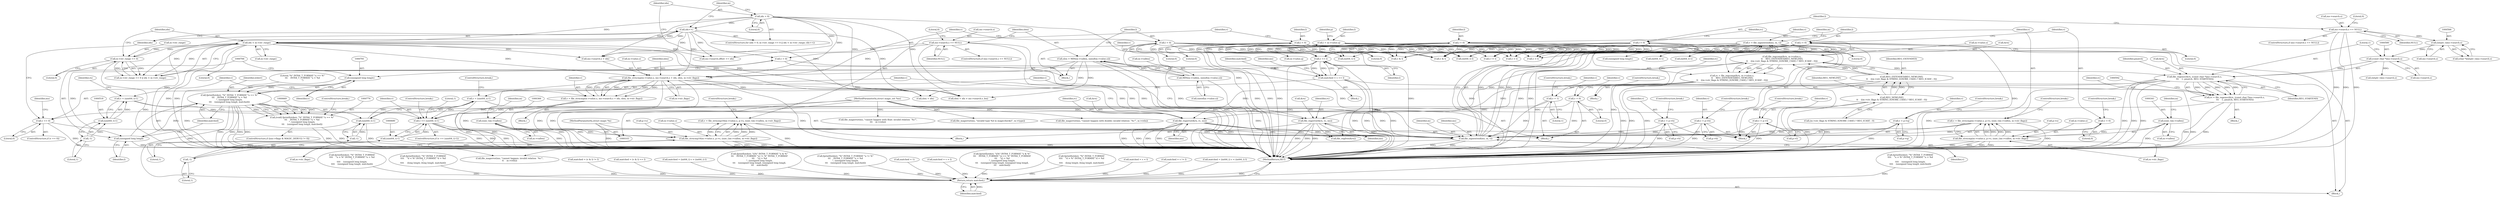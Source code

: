 digraph "0_file_74cafd7de9ec99a14f4480927580e501c8f852c3@API" {
"1000777" [label="(Call,fprintf(stderr, \"%\" INT64_T_FORMAT \"u == %\"\n\t\t\t    INT64_T_FORMAT \"u = %d\n\", (unsigned long long)v,\n\t\t\t    (unsigned long long)l, matched))"];
"1000780" [label="(Call,(unsigned long long)v)"];
"1000764" [label="(Call,v == l)"];
"1000702" [label="(Call,v = file_signextend(ms, m, v))"];
"1000704" [label="(Call,file_signextend(ms, m, v))"];
"1000510" [label="(Call,file_regerror(&rx, rc, ms))"];
"1000487" [label="(Call,file_regcomp(&rx, m->value.s,\n\t\t    REG_EXTENDED|REG_NEWLINE|\n\t\t    ((m->str_flags & STRING_IGNORE_CASE) ? REG_ICASE : 0)))"];
"1000495" [label="(Call,REG_EXTENDED|REG_NEWLINE|\n\t\t    ((m->str_flags & STRING_IGNORE_CASE) ? REG_ICASE : 0))"];
"1000497" [label="(Call,REG_NEWLINE|\n\t\t    ((m->str_flags & STRING_IGNORE_CASE) ? REG_ICASE : 0))"];
"1000485" [label="(Call,rc = file_regcomp(&rx, m->value.s,\n\t\t    REG_EXTENDED|REG_NEWLINE|\n\t\t    ((m->str_flags & STRING_IGNORE_CASE) ? REG_ICASE : 0)))"];
"1000104" [label="(MethodParameterIn,struct magic_set *ms)"];
"1000661" [label="(Call,file_regerror(&rx, rc, ms))"];
"1000576" [label="(Call,file_regexec(&rx, (const char *)ms->search.s,\n \t\t\t    1, pmatch, REG_STARTEND))"];
"1000579" [label="(Call,(const char *)ms->search.s)"];
"1000565" [label="(Call,(intptr_t)ms->search.s)"];
"1000473" [label="(Call,ms->search.s == NULL)"];
"1000574" [label="(Call,rc = file_regexec(&rx, (const char *)ms->search.s,\n \t\t\t    1, pmatch, REG_STARTEND))"];
"1000105" [label="(MethodParameterIn,struct magic *m)"];
"1000677" [label="(Call,v == (uint64_t)-1)"];
"1000651" [label="(Call,v = 0)"];
"1000515" [label="(Call,v = (uint64_t)-1)"];
"1000517" [label="(Call,(uint64_t)-1)"];
"1000519" [label="(Call,-1)"];
"1000656" [label="(Call,v = 1)"];
"1000666" [label="(Call,v = (uint64_t)-1)"];
"1000668" [label="(Call,(uint64_t)-1)"];
"1000670" [label="(Call,-1)"];
"1000679" [label="(Call,(uint64_t)-1)"];
"1000681" [label="(Call,-1)"];
"1000403" [label="(Call,v = 0)"];
"1000143" [label="(Call,v = p->h)"];
"1000179" [label="(Call,v = p->q)"];
"1000329" [label="(Call,v = file_strncmp(m->value.s, p->s, (size_t)m->vallen, m->str_flags))"];
"1000331" [label="(Call,file_strncmp(m->value.s, p->s, (size_t)m->vallen, m->str_flags))"];
"1000340" [label="(Call,(size_t)m->vallen)"];
"1000134" [label="(Call,v = p->b)"];
"1000320" [label="(Call,v = 0)"];
"1000161" [label="(Call,v = p->l)"];
"1000354" [label="(Call,v = file_strncmp16(m->value.s, p->s, (size_t)m->vallen, m->str_flags))"];
"1000356" [label="(Call,file_strncmp16(m->value.s, p->s, (size_t)m->vallen, m->str_flags))"];
"1000365" [label="(Call,(size_t)m->vallen)"];
"1000455" [label="(Call,v == 0)"];
"1000435" [label="(Call,v = file_strncmp(m->value.s, ms->search.s + idx, slen, m->str_flags))"];
"1000437" [label="(Call,file_strncmp(m->value.s, ms->search.s + idx, slen, m->str_flags))"];
"1000379" [label="(Call,ms->search.s == NULL)"];
"1000407" [label="(Call,idx = 0)"];
"1000421" [label="(Call,idx++)"];
"1000416" [label="(Call,idx < m->str_range)"];
"1000411" [label="(Call,m->str_range == 0)"];
"1000388" [label="(Call,slen = MIN(m->vallen, sizeof(m->value.s)))"];
"1000390" [label="(Call,MIN(m->vallen, sizeof(m->value.s)))"];
"1000317" [label="(Call,l = 0)"];
"1000400" [label="(Call,l = 0)"];
"1000482" [label="(Call,l = 0)"];
"1000351" [label="(Call,l = 0)"];
"1000326" [label="(Call,l = 0)"];
"1000108" [label="(Call,l = m->value.q)"];
"1000783" [label="(Call,(unsigned long long)l)"];
"1000762" [label="(Call,matched = v == l)"];
"1000775" [label="(Call,(void) fprintf(stderr, \"%\" INT64_T_FORMAT \"u == %\"\n\t\t\t    INT64_T_FORMAT \"u = %d\n\", (unsigned long long)v,\n\t\t\t    (unsigned long long)l, matched))"];
"1000992" [label="(Return,return matched;)"];
"1000786" [label="(Identifier,matched)"];
"1000576" [label="(Call,file_regexec(&rx, (const char *)ms->search.s,\n \t\t\t    1, pmatch, REG_STARTEND))"];
"1000400" [label="(Call,l = 0)"];
"1000438" [label="(Call,m->value.s)"];
"1000388" [label="(Call,slen = MIN(m->vallen, sizeof(m->value.s)))"];
"1000385" [label="(Identifier,NULL)"];
"1000657" [label="(Identifier,v)"];
"1000443" [label="(Call,ms->search.s + idx)"];
"1000668" [label="(Call,(uint64_t)-1)"];
"1000651" [label="(Call,v = 0)"];
"1000727" [label="(Call,(unsigned long long)v)"];
"1000134" [label="(Call,v = p->b)"];
"1000706" [label="(Identifier,m)"];
"1000367" [label="(Call,m->vallen)"];
"1000416" [label="(Call,idx < m->str_range)"];
"1000888" [label="(Call,matched = (int64_t) v < (int64_t) l)"];
"1000685" [label="(Literal,1)"];
"1000406" [label="(ControlStructure,for (idx = 0; m->str_range == 0 || idx < m->str_range; idx++))"];
"1000780" [label="(Call,(unsigned long long)v)"];
"1000693" [label="(Call,file_magerror(ms, \"invalid type %d in magiccheck()\", m->type))"];
"1000166" [label="(ControlStructure,break;)"];
"1000484" [label="(Literal,0)"];
"1000357" [label="(Call,m->value.s)"];
"1000567" [label="(Call,ms->search.s)"];
"1000604" [label="(Block,)"];
"1000417" [label="(Identifier,idx)"];
"1000704" [label="(Call,file_signextend(ms, m, v))"];
"1000510" [label="(Call,file_regerror(&rx, rc, ms))"];
"1000472" [label="(ControlStructure,if (ms->search.s == NULL))"];
"1000710" [label="(Identifier,m)"];
"1000498" [label="(Identifier,REG_NEWLINE)"];
"1000782" [label="(Identifier,v)"];
"1000675" [label="(Identifier,rx)"];
"1000375" [label="(Block,)"];
"1000405" [label="(Literal,0)"];
"1000135" [label="(Identifier,v)"];
"1000994" [label="(MethodReturn,RET)"];
"1000332" [label="(Call,m->value.s)"];
"1000676" [label="(ControlStructure,if (v == (uint64_t)-1))"];
"1000473" [label="(Call,ms->search.s == NULL)"];
"1000139" [label="(ControlStructure,break;)"];
"1000519" [label="(Call,-1)"];
"1000371" [label="(Identifier,m)"];
"1000497" [label="(Call,REG_NEWLINE|\n\t\t    ((m->str_flags & STRING_IGNORE_CASE) ? REG_ICASE : 0))"];
"1000362" [label="(Call,p->s)"];
"1000180" [label="(Identifier,v)"];
"1000456" [label="(Identifier,v)"];
"1000876" [label="(Call,fprintf(stderr, \"%\" INT64_T_FORMAT\n\t\t\t\t    \"u < %\" INT64_T_FORMAT \"u = %d\n\",\n\t\t\t\t    (unsigned long long)v,\n\t\t\t\t    (unsigned long long)l, matched))"];
"1000450" [label="(Identifier,slen)"];
"1000109" [label="(Identifier,l)"];
"1000132" [label="(Block,)"];
"1000664" [label="(Identifier,rc)"];
"1000355" [label="(Identifier,v)"];
"1000426" [label="(Call,slen + idx)"];
"1000179" [label="(Call,v = p->q)"];
"1000486" [label="(Identifier,rc)"];
"1000404" [label="(Identifier,v)"];
"1000181" [label="(Call,p->q)"];
"1000322" [label="(Literal,0)"];
"1000662" [label="(Call,&rx)"];
"1000423" [label="(Block,)"];
"1000520" [label="(Literal,1)"];
"1000679" [label="(Call,(uint64_t)-1)"];
"1000330" [label="(Identifier,v)"];
"1000496" [label="(Identifier,REG_EXTENDED)"];
"1000681" [label="(Call,-1)"];
"1000682" [label="(Literal,1)"];
"1000678" [label="(Identifier,v)"];
"1000671" [label="(Literal,1)"];
"1000329" [label="(Call,v = file_strncmp(m->value.s, p->s, (size_t)m->vallen, m->str_flags))"];
"1000517" [label="(Call,(uint64_t)-1)"];
"1000123" [label="(Identifier,p)"];
"1000983" [label="(Call,file_magerror(ms, \"cannot happen: invalid relation `%c'\",\n\t\t    m->reln))"];
"1000811" [label="(Call,fprintf(stderr, \"%\" INT64_T_FORMAT\n\t\t\t\t    \"u > %\" INT64_T_FORMAT \"u = %d\n\",\n\t\t\t\t    (unsigned long long)v,\n\t\t\t\t    (unsigned long long)l, matched))"];
"1000513" [label="(Identifier,rc)"];
"1000565" [label="(Call,(intptr_t)ms->search.s)"];
"1000829" [label="(Call,(int64_t) l)"];
"1000677" [label="(Call,v == (uint64_t)-1)"];
"1000105" [label="(MethodParameterIn,struct magic *m)"];
"1000162" [label="(Identifier,v)"];
"1000922" [label="(Call,v & l)"];
"1000418" [label="(Call,m->str_range)"];
"1000485" [label="(Call,rc = file_regcomp(&rx, m->value.s,\n\t\t    REG_EXTENDED|REG_NEWLINE|\n\t\t    ((m->str_flags & STRING_IGNORE_CASE) ? REG_ICASE : 0)))"];
"1000327" [label="(Identifier,l)"];
"1000659" [label="(ControlStructure,break;)"];
"1000826" [label="(Call,(int64_t) v)"];
"1000144" [label="(Identifier,v)"];
"1000588" [label="(Identifier,REG_STARTEND)"];
"1000954" [label="(Call,v & l)"];
"1000345" [label="(Call,m->str_flags)"];
"1000410" [label="(Call,m->str_range == 0 || idx < m->str_range)"];
"1000415" [label="(Literal,0)"];
"1000577" [label="(Call,&rx)"];
"1000672" [label="(ControlStructure,break;)"];
"1000764" [label="(Call,v == l)"];
"1000579" [label="(Call,(const char *)ms->search.s)"];
"1000387" [label="(Literal,0)"];
"1000323" [label="(ControlStructure,break;)"];
"1000326" [label="(Call,l = 0)"];
"1000352" [label="(Identifier,l)"];
"1000437" [label="(Call,file_strncmp(m->value.s, ms->search.s + idx, slen, m->str_flags))"];
"1000148" [label="(ControlStructure,break;)"];
"1000656" [label="(Call,v = 1)"];
"1000412" [label="(Call,m->str_range)"];
"1000511" [label="(Call,&rx)"];
"1000779" [label="(Literal,\"%\" INT64_T_FORMAT \"u == %\"\n\t\t\t    INT64_T_FORMAT \"u = %d\n\")"];
"1000474" [label="(Call,ms->search.s)"];
"1000907" [label="(Call,fprintf(stderr, \"%\" INT64_T_FORMAT\n\t\t\t\t    \"d < %\" INT64_T_FORMAT \"d = %d\n\",\n\t\t\t\t     (long long)v, (long long)l, matched))"];
"1000586" [label="(Literal,1)"];
"1000451" [label="(Call,m->str_flags)"];
"1000104" [label="(MethodParameterIn,struct magic_set *ms)"];
"1000705" [label="(Identifier,ms)"];
"1000379" [label="(Call,ms->search.s == NULL)"];
"1000459" [label="(Call,ms->search.offset += idx)"];
"1000737" [label="(Call,v != l)"];
"1000143" [label="(Call,v = p->h)"];
"1000161" [label="(Call,v = p->l)"];
"1000951" [label="(Call,matched = (v & l) != l)"];
"1000409" [label="(Literal,0)"];
"1000455" [label="(Call,v == 0)"];
"1000488" [label="(Call,&rx)"];
"1000919" [label="(Call,matched = (v & l) == l)"];
"1000499" [label="(Call,(m->str_flags & STRING_IGNORE_CASE) ? REG_ICASE : 0)"];
"1000777" [label="(Call,fprintf(stderr, \"%\" INT64_T_FORMAT \"u == %\"\n\t\t\t    INT64_T_FORMAT \"u = %d\n\", (unsigned long long)v,\n\t\t\t    (unsigned long long)l, matched))"];
"1000823" [label="(Call,matched = (int64_t) v > (int64_t) l)"];
"1000891" [label="(Call,(int64_t) v)"];
"1000968" [label="(Call,fprintf(stderr, \"((%\" INT64_T_FORMAT \"x & %\"\n\t\t\t    INT64_T_FORMAT \"x) != %\" INT64_T_FORMAT\n\t\t\t    \"x) = %d\n\", (unsigned long long)v,\n\t\t\t    (unsigned long long)l, (unsigned long long)l,\n\t\t\t    matched))"];
"1000184" [label="(ControlStructure,break;)"];
"1000411" [label="(Call,m->str_range == 0)"];
"1000750" [label="(Call,fprintf(stderr, \"%\" INT64_T_FORMAT \"u != %\"\n\t\t\t    INT64_T_FORMAT \"u = %d\n\", (unsigned long long)v,\n\t\t\t    (unsigned long long)l, matched))"];
"1000435" [label="(Call,v = file_strncmp(m->value.s, ms->search.s + idx, slen, m->str_flags))"];
"1000342" [label="(Call,m->vallen)"];
"1000730" [label="(Call,matched = 1)"];
"1000380" [label="(Call,ms->search.s)"];
"1000337" [label="(Call,p->s)"];
"1000796" [label="(Call,matched = v > l)"];
"1000110" [label="(Call,m->value.q)"];
"1000765" [label="(Identifier,v)"];
"1000771" [label="(Identifier,ms)"];
"1000108" [label="(Call,l = m->value.q)"];
"1000587" [label="(Identifier,pmatch)"];
"1000666" [label="(Call,v = (uint64_t)-1)"];
"1000318" [label="(Identifier,l)"];
"1000783" [label="(Call,(unsigned long long)l)"];
"1000936" [label="(Call,fprintf(stderr, \"((%\" INT64_T_FORMAT \"x & %\"\n\t\t\t    INT64_T_FORMAT \"x) == %\" INT64_T_FORMAT\n\t\t\t    \"x) = %d\n\", (unsigned long long)v,\n\t\t\t    (unsigned long long)l, (unsigned long long)l,\n\t\t\t    matched))"];
"1000762" [label="(Call,matched = v == l)"];
"1000658" [label="(Literal,1)"];
"1000407" [label="(Call,idx = 0)"];
"1000351" [label="(Call,l = 0)"];
"1000490" [label="(Call,m->value.s)"];
"1000516" [label="(Identifier,v)"];
"1000667" [label="(Identifier,v)"];
"1000483" [label="(Identifier,l)"];
"1000522" [label="(Block,)"];
"1000654" [label="(ControlStructure,break;)"];
"1000346" [label="(Identifier,m)"];
"1000479" [label="(Identifier,NULL)"];
"1000163" [label="(Call,p->l)"];
"1000661" [label="(Call,file_regerror(&rx, rc, ms))"];
"1000304" [label="(Call,file_magerror(ms, \"cannot happen with double: invalid relation `%c'\", m->reln))"];
"1000665" [label="(Identifier,ms)"];
"1000574" [label="(Call,rc = file_regexec(&rx, (const char *)ms->search.s,\n \t\t\t    1, pmatch, REG_STARTEND))"];
"1000365" [label="(Call,(size_t)m->vallen)"];
"1000401" [label="(Identifier,l)"];
"1000495" [label="(Call,REG_EXTENDED|REG_NEWLINE|\n\t\t    ((m->str_flags & STRING_IGNORE_CASE) ? REG_ICASE : 0))"];
"1000767" [label="(ControlStructure,if ((ms->flags & MAGIC_DEBUG) != 0))"];
"1000394" [label="(Call,sizeof(m->value.s))"];
"1000563" [label="(Call,(char *)(intptr_t)ms->search.s)"];
"1000842" [label="(Call,fprintf(stderr, \"%\" INT64_T_FORMAT\n\t\t\t\t    \"d > %\" INT64_T_FORMAT \"d = %d\n\",\n\t\t\t\t    (long long)v, (long long)l, matched))"];
"1000798" [label="(Call,v > l)"];
"1000391" [label="(Call,m->vallen)"];
"1000320" [label="(Call,v = 0)"];
"1000766" [label="(Identifier,l)"];
"1000992" [label="(Return,return matched;)"];
"1000653" [label="(Literal,0)"];
"1000239" [label="(Call,file_magerror(ms, \"cannot happen with float: invalid relation `%c'\",\n\t\t\t    m->reln))"];
"1000575" [label="(Identifier,rc)"];
"1000378" [label="(ControlStructure,if (ms->search.s == NULL))"];
"1000348" [label="(ControlStructure,break;)"];
"1000703" [label="(Identifier,v)"];
"1000670" [label="(Call,-1)"];
"1000321" [label="(Identifier,v)"];
"1000469" [label="(Block,)"];
"1000454" [label="(ControlStructure,if (v == 0))"];
"1000436" [label="(Identifier,v)"];
"1000389" [label="(Identifier,slen)"];
"1000863" [label="(Call,v < l)"];
"1000509" [label="(Block,)"];
"1000581" [label="(Call,ms->search.s)"];
"1000390" [label="(Call,MIN(m->vallen, sizeof(m->value.s)))"];
"1000993" [label="(Identifier,matched)"];
"1000861" [label="(Call,matched = v < l)"];
"1000785" [label="(Identifier,l)"];
"1000354" [label="(Call,v = file_strncmp16(m->value.s, p->s, (size_t)m->vallen, m->str_flags))"];
"1000712" [label="(Block,)"];
"1000514" [label="(Identifier,ms)"];
"1000686" [label="(ControlStructure,break;)"];
"1000508" [label="(Identifier,rc)"];
"1000145" [label="(Call,p->h)"];
"1000408" [label="(Identifier,idx)"];
"1000707" [label="(Identifier,v)"];
"1000457" [label="(Literal,0)"];
"1000402" [label="(Literal,0)"];
"1000328" [label="(Literal,0)"];
"1000735" [label="(Call,matched = v != l)"];
"1000487" [label="(Call,file_regcomp(&rx, m->value.s,\n\t\t    REG_EXTENDED|REG_NEWLINE|\n\t\t    ((m->str_flags & STRING_IGNORE_CASE) ? REG_ICASE : 0)))"];
"1000515" [label="(Call,v = (uint64_t)-1)"];
"1000593" [label="(Call,(intptr_t)ms->search.s)"];
"1000775" [label="(Call,(void) fprintf(stderr, \"%\" INT64_T_FORMAT \"u == %\"\n\t\t\t    INT64_T_FORMAT \"u = %d\n\", (unsigned long long)v,\n\t\t\t    (unsigned long long)l, matched))"];
"1000370" [label="(Call,m->str_flags)"];
"1000106" [label="(Block,)"];
"1000356" [label="(Call,file_strncmp16(m->value.s, p->s, (size_t)m->vallen, m->str_flags))"];
"1000413" [label="(Identifier,m)"];
"1000787" [label="(ControlStructure,break;)"];
"1000425" [label="(Call,slen + idx > ms->search.s_len)"];
"1000373" [label="(ControlStructure,break;)"];
"1000763" [label="(Identifier,matched)"];
"1000331" [label="(Call,file_strncmp(m->value.s, p->s, (size_t)m->vallen, m->str_flags))"];
"1000482" [label="(Call,l = 0)"];
"1000319" [label="(Literal,0)"];
"1000894" [label="(Call,(int64_t) l)"];
"1000340" [label="(Call,(size_t)m->vallen)"];
"1000702" [label="(Call,v = file_signextend(ms, m, v))"];
"1000421" [label="(Call,idx++)"];
"1000317" [label="(Call,l = 0)"];
"1000422" [label="(Identifier,idx)"];
"1000673" [label="(Call,file_regfree(&rx))"];
"1000353" [label="(Literal,0)"];
"1000462" [label="(Identifier,ms)"];
"1000481" [label="(Literal,0)"];
"1000652" [label="(Identifier,v)"];
"1000778" [label="(Identifier,stderr)"];
"1000403" [label="(Call,v = 0)"];
"1000136" [label="(Call,p->b)"];
"1000777" -> "1000775"  [label="AST: "];
"1000777" -> "1000786"  [label="CFG: "];
"1000778" -> "1000777"  [label="AST: "];
"1000779" -> "1000777"  [label="AST: "];
"1000780" -> "1000777"  [label="AST: "];
"1000783" -> "1000777"  [label="AST: "];
"1000786" -> "1000777"  [label="AST: "];
"1000775" -> "1000777"  [label="CFG: "];
"1000777" -> "1000994"  [label="DDG: "];
"1000777" -> "1000994"  [label="DDG: "];
"1000777" -> "1000994"  [label="DDG: "];
"1000777" -> "1000994"  [label="DDG: "];
"1000777" -> "1000775"  [label="DDG: "];
"1000777" -> "1000775"  [label="DDG: "];
"1000777" -> "1000775"  [label="DDG: "];
"1000777" -> "1000775"  [label="DDG: "];
"1000777" -> "1000775"  [label="DDG: "];
"1000780" -> "1000777"  [label="DDG: "];
"1000783" -> "1000777"  [label="DDG: "];
"1000762" -> "1000777"  [label="DDG: "];
"1000777" -> "1000992"  [label="DDG: "];
"1000780" -> "1000782"  [label="CFG: "];
"1000781" -> "1000780"  [label="AST: "];
"1000782" -> "1000780"  [label="AST: "];
"1000784" -> "1000780"  [label="CFG: "];
"1000780" -> "1000994"  [label="DDG: "];
"1000764" -> "1000780"  [label="DDG: "];
"1000764" -> "1000762"  [label="AST: "];
"1000764" -> "1000766"  [label="CFG: "];
"1000765" -> "1000764"  [label="AST: "];
"1000766" -> "1000764"  [label="AST: "];
"1000762" -> "1000764"  [label="CFG: "];
"1000764" -> "1000994"  [label="DDG: "];
"1000764" -> "1000994"  [label="DDG: "];
"1000764" -> "1000762"  [label="DDG: "];
"1000764" -> "1000762"  [label="DDG: "];
"1000702" -> "1000764"  [label="DDG: "];
"1000317" -> "1000764"  [label="DDG: "];
"1000400" -> "1000764"  [label="DDG: "];
"1000482" -> "1000764"  [label="DDG: "];
"1000351" -> "1000764"  [label="DDG: "];
"1000326" -> "1000764"  [label="DDG: "];
"1000108" -> "1000764"  [label="DDG: "];
"1000764" -> "1000783"  [label="DDG: "];
"1000702" -> "1000106"  [label="AST: "];
"1000702" -> "1000704"  [label="CFG: "];
"1000703" -> "1000702"  [label="AST: "];
"1000704" -> "1000702"  [label="AST: "];
"1000710" -> "1000702"  [label="CFG: "];
"1000702" -> "1000994"  [label="DDG: "];
"1000702" -> "1000994"  [label="DDG: "];
"1000704" -> "1000702"  [label="DDG: "];
"1000704" -> "1000702"  [label="DDG: "];
"1000704" -> "1000702"  [label="DDG: "];
"1000702" -> "1000727"  [label="DDG: "];
"1000702" -> "1000737"  [label="DDG: "];
"1000702" -> "1000798"  [label="DDG: "];
"1000702" -> "1000826"  [label="DDG: "];
"1000702" -> "1000863"  [label="DDG: "];
"1000702" -> "1000891"  [label="DDG: "];
"1000702" -> "1000922"  [label="DDG: "];
"1000702" -> "1000954"  [label="DDG: "];
"1000704" -> "1000707"  [label="CFG: "];
"1000705" -> "1000704"  [label="AST: "];
"1000706" -> "1000704"  [label="AST: "];
"1000707" -> "1000704"  [label="AST: "];
"1000704" -> "1000994"  [label="DDG: "];
"1000704" -> "1000994"  [label="DDG: "];
"1000510" -> "1000704"  [label="DDG: "];
"1000661" -> "1000704"  [label="DDG: "];
"1000104" -> "1000704"  [label="DDG: "];
"1000105" -> "1000704"  [label="DDG: "];
"1000677" -> "1000704"  [label="DDG: "];
"1000403" -> "1000704"  [label="DDG: "];
"1000651" -> "1000704"  [label="DDG: "];
"1000143" -> "1000704"  [label="DDG: "];
"1000179" -> "1000704"  [label="DDG: "];
"1000329" -> "1000704"  [label="DDG: "];
"1000134" -> "1000704"  [label="DDG: "];
"1000656" -> "1000704"  [label="DDG: "];
"1000320" -> "1000704"  [label="DDG: "];
"1000161" -> "1000704"  [label="DDG: "];
"1000354" -> "1000704"  [label="DDG: "];
"1000455" -> "1000704"  [label="DDG: "];
"1000666" -> "1000704"  [label="DDG: "];
"1000704" -> "1000983"  [label="DDG: "];
"1000510" -> "1000509"  [label="AST: "];
"1000510" -> "1000514"  [label="CFG: "];
"1000511" -> "1000510"  [label="AST: "];
"1000513" -> "1000510"  [label="AST: "];
"1000514" -> "1000510"  [label="AST: "];
"1000516" -> "1000510"  [label="CFG: "];
"1000510" -> "1000994"  [label="DDG: "];
"1000510" -> "1000994"  [label="DDG: "];
"1000510" -> "1000994"  [label="DDG: "];
"1000487" -> "1000510"  [label="DDG: "];
"1000485" -> "1000510"  [label="DDG: "];
"1000104" -> "1000510"  [label="DDG: "];
"1000510" -> "1000673"  [label="DDG: "];
"1000487" -> "1000485"  [label="AST: "];
"1000487" -> "1000495"  [label="CFG: "];
"1000488" -> "1000487"  [label="AST: "];
"1000490" -> "1000487"  [label="AST: "];
"1000495" -> "1000487"  [label="AST: "];
"1000485" -> "1000487"  [label="CFG: "];
"1000487" -> "1000994"  [label="DDG: "];
"1000487" -> "1000994"  [label="DDG: "];
"1000487" -> "1000485"  [label="DDG: "];
"1000487" -> "1000485"  [label="DDG: "];
"1000487" -> "1000485"  [label="DDG: "];
"1000495" -> "1000487"  [label="DDG: "];
"1000495" -> "1000487"  [label="DDG: "];
"1000487" -> "1000576"  [label="DDG: "];
"1000495" -> "1000497"  [label="CFG: "];
"1000496" -> "1000495"  [label="AST: "];
"1000497" -> "1000495"  [label="AST: "];
"1000495" -> "1000994"  [label="DDG: "];
"1000495" -> "1000994"  [label="DDG: "];
"1000497" -> "1000495"  [label="DDG: "];
"1000497" -> "1000495"  [label="DDG: "];
"1000497" -> "1000499"  [label="CFG: "];
"1000498" -> "1000497"  [label="AST: "];
"1000499" -> "1000497"  [label="AST: "];
"1000497" -> "1000994"  [label="DDG: "];
"1000497" -> "1000994"  [label="DDG: "];
"1000485" -> "1000469"  [label="AST: "];
"1000486" -> "1000485"  [label="AST: "];
"1000508" -> "1000485"  [label="CFG: "];
"1000485" -> "1000994"  [label="DDG: "];
"1000104" -> "1000103"  [label="AST: "];
"1000104" -> "1000994"  [label="DDG: "];
"1000104" -> "1000239"  [label="DDG: "];
"1000104" -> "1000304"  [label="DDG: "];
"1000104" -> "1000661"  [label="DDG: "];
"1000104" -> "1000693"  [label="DDG: "];
"1000104" -> "1000983"  [label="DDG: "];
"1000661" -> "1000604"  [label="AST: "];
"1000661" -> "1000665"  [label="CFG: "];
"1000662" -> "1000661"  [label="AST: "];
"1000664" -> "1000661"  [label="AST: "];
"1000665" -> "1000661"  [label="AST: "];
"1000667" -> "1000661"  [label="CFG: "];
"1000661" -> "1000994"  [label="DDG: "];
"1000661" -> "1000994"  [label="DDG: "];
"1000661" -> "1000994"  [label="DDG: "];
"1000661" -> "1000994"  [label="DDG: "];
"1000576" -> "1000661"  [label="DDG: "];
"1000574" -> "1000661"  [label="DDG: "];
"1000661" -> "1000673"  [label="DDG: "];
"1000576" -> "1000574"  [label="AST: "];
"1000576" -> "1000588"  [label="CFG: "];
"1000577" -> "1000576"  [label="AST: "];
"1000579" -> "1000576"  [label="AST: "];
"1000586" -> "1000576"  [label="AST: "];
"1000587" -> "1000576"  [label="AST: "];
"1000588" -> "1000576"  [label="AST: "];
"1000574" -> "1000576"  [label="CFG: "];
"1000576" -> "1000994"  [label="DDG: "];
"1000576" -> "1000994"  [label="DDG: "];
"1000576" -> "1000994"  [label="DDG: "];
"1000576" -> "1000994"  [label="DDG: "];
"1000576" -> "1000574"  [label="DDG: "];
"1000576" -> "1000574"  [label="DDG: "];
"1000576" -> "1000574"  [label="DDG: "];
"1000576" -> "1000574"  [label="DDG: "];
"1000576" -> "1000574"  [label="DDG: "];
"1000579" -> "1000576"  [label="DDG: "];
"1000576" -> "1000673"  [label="DDG: "];
"1000579" -> "1000581"  [label="CFG: "];
"1000580" -> "1000579"  [label="AST: "];
"1000581" -> "1000579"  [label="AST: "];
"1000586" -> "1000579"  [label="CFG: "];
"1000565" -> "1000579"  [label="DDG: "];
"1000579" -> "1000593"  [label="DDG: "];
"1000565" -> "1000563"  [label="AST: "];
"1000565" -> "1000567"  [label="CFG: "];
"1000566" -> "1000565"  [label="AST: "];
"1000567" -> "1000565"  [label="AST: "];
"1000563" -> "1000565"  [label="CFG: "];
"1000565" -> "1000563"  [label="DDG: "];
"1000473" -> "1000565"  [label="DDG: "];
"1000473" -> "1000472"  [label="AST: "];
"1000473" -> "1000479"  [label="CFG: "];
"1000474" -> "1000473"  [label="AST: "];
"1000479" -> "1000473"  [label="AST: "];
"1000481" -> "1000473"  [label="CFG: "];
"1000483" -> "1000473"  [label="CFG: "];
"1000473" -> "1000994"  [label="DDG: "];
"1000473" -> "1000994"  [label="DDG: "];
"1000473" -> "1000994"  [label="DDG: "];
"1000574" -> "1000522"  [label="AST: "];
"1000575" -> "1000574"  [label="AST: "];
"1000592" -> "1000574"  [label="CFG: "];
"1000574" -> "1000994"  [label="DDG: "];
"1000574" -> "1000994"  [label="DDG: "];
"1000105" -> "1000103"  [label="AST: "];
"1000105" -> "1000994"  [label="DDG: "];
"1000677" -> "1000676"  [label="AST: "];
"1000677" -> "1000679"  [label="CFG: "];
"1000678" -> "1000677"  [label="AST: "];
"1000679" -> "1000677"  [label="AST: "];
"1000685" -> "1000677"  [label="CFG: "];
"1000686" -> "1000677"  [label="CFG: "];
"1000677" -> "1000994"  [label="DDG: "];
"1000677" -> "1000994"  [label="DDG: "];
"1000677" -> "1000994"  [label="DDG: "];
"1000651" -> "1000677"  [label="DDG: "];
"1000515" -> "1000677"  [label="DDG: "];
"1000656" -> "1000677"  [label="DDG: "];
"1000666" -> "1000677"  [label="DDG: "];
"1000679" -> "1000677"  [label="DDG: "];
"1000651" -> "1000604"  [label="AST: "];
"1000651" -> "1000653"  [label="CFG: "];
"1000652" -> "1000651"  [label="AST: "];
"1000653" -> "1000651"  [label="AST: "];
"1000654" -> "1000651"  [label="CFG: "];
"1000515" -> "1000509"  [label="AST: "];
"1000515" -> "1000517"  [label="CFG: "];
"1000516" -> "1000515"  [label="AST: "];
"1000517" -> "1000515"  [label="AST: "];
"1000675" -> "1000515"  [label="CFG: "];
"1000517" -> "1000515"  [label="DDG: "];
"1000517" -> "1000519"  [label="CFG: "];
"1000518" -> "1000517"  [label="AST: "];
"1000519" -> "1000517"  [label="AST: "];
"1000519" -> "1000517"  [label="DDG: "];
"1000519" -> "1000520"  [label="CFG: "];
"1000520" -> "1000519"  [label="AST: "];
"1000656" -> "1000604"  [label="AST: "];
"1000656" -> "1000658"  [label="CFG: "];
"1000657" -> "1000656"  [label="AST: "];
"1000658" -> "1000656"  [label="AST: "];
"1000659" -> "1000656"  [label="CFG: "];
"1000666" -> "1000604"  [label="AST: "];
"1000666" -> "1000668"  [label="CFG: "];
"1000667" -> "1000666"  [label="AST: "];
"1000668" -> "1000666"  [label="AST: "];
"1000672" -> "1000666"  [label="CFG: "];
"1000666" -> "1000994"  [label="DDG: "];
"1000668" -> "1000666"  [label="DDG: "];
"1000668" -> "1000670"  [label="CFG: "];
"1000669" -> "1000668"  [label="AST: "];
"1000670" -> "1000668"  [label="AST: "];
"1000668" -> "1000994"  [label="DDG: "];
"1000670" -> "1000668"  [label="DDG: "];
"1000670" -> "1000671"  [label="CFG: "];
"1000671" -> "1000670"  [label="AST: "];
"1000679" -> "1000681"  [label="CFG: "];
"1000680" -> "1000679"  [label="AST: "];
"1000681" -> "1000679"  [label="AST: "];
"1000679" -> "1000994"  [label="DDG: "];
"1000681" -> "1000679"  [label="DDG: "];
"1000681" -> "1000682"  [label="CFG: "];
"1000682" -> "1000681"  [label="AST: "];
"1000403" -> "1000375"  [label="AST: "];
"1000403" -> "1000405"  [label="CFG: "];
"1000404" -> "1000403"  [label="AST: "];
"1000405" -> "1000403"  [label="AST: "];
"1000408" -> "1000403"  [label="CFG: "];
"1000143" -> "1000132"  [label="AST: "];
"1000143" -> "1000145"  [label="CFG: "];
"1000144" -> "1000143"  [label="AST: "];
"1000145" -> "1000143"  [label="AST: "];
"1000148" -> "1000143"  [label="CFG: "];
"1000143" -> "1000994"  [label="DDG: "];
"1000179" -> "1000132"  [label="AST: "];
"1000179" -> "1000181"  [label="CFG: "];
"1000180" -> "1000179"  [label="AST: "];
"1000181" -> "1000179"  [label="AST: "];
"1000184" -> "1000179"  [label="CFG: "];
"1000179" -> "1000994"  [label="DDG: "];
"1000329" -> "1000132"  [label="AST: "];
"1000329" -> "1000331"  [label="CFG: "];
"1000330" -> "1000329"  [label="AST: "];
"1000331" -> "1000329"  [label="AST: "];
"1000348" -> "1000329"  [label="CFG: "];
"1000329" -> "1000994"  [label="DDG: "];
"1000331" -> "1000329"  [label="DDG: "];
"1000331" -> "1000329"  [label="DDG: "];
"1000331" -> "1000329"  [label="DDG: "];
"1000331" -> "1000329"  [label="DDG: "];
"1000331" -> "1000345"  [label="CFG: "];
"1000332" -> "1000331"  [label="AST: "];
"1000337" -> "1000331"  [label="AST: "];
"1000340" -> "1000331"  [label="AST: "];
"1000345" -> "1000331"  [label="AST: "];
"1000331" -> "1000994"  [label="DDG: "];
"1000331" -> "1000994"  [label="DDG: "];
"1000331" -> "1000994"  [label="DDG: "];
"1000331" -> "1000994"  [label="DDG: "];
"1000340" -> "1000331"  [label="DDG: "];
"1000340" -> "1000342"  [label="CFG: "];
"1000341" -> "1000340"  [label="AST: "];
"1000342" -> "1000340"  [label="AST: "];
"1000346" -> "1000340"  [label="CFG: "];
"1000340" -> "1000994"  [label="DDG: "];
"1000134" -> "1000132"  [label="AST: "];
"1000134" -> "1000136"  [label="CFG: "];
"1000135" -> "1000134"  [label="AST: "];
"1000136" -> "1000134"  [label="AST: "];
"1000139" -> "1000134"  [label="CFG: "];
"1000134" -> "1000994"  [label="DDG: "];
"1000320" -> "1000132"  [label="AST: "];
"1000320" -> "1000322"  [label="CFG: "];
"1000321" -> "1000320"  [label="AST: "];
"1000322" -> "1000320"  [label="AST: "];
"1000323" -> "1000320"  [label="CFG: "];
"1000161" -> "1000132"  [label="AST: "];
"1000161" -> "1000163"  [label="CFG: "];
"1000162" -> "1000161"  [label="AST: "];
"1000163" -> "1000161"  [label="AST: "];
"1000166" -> "1000161"  [label="CFG: "];
"1000161" -> "1000994"  [label="DDG: "];
"1000354" -> "1000132"  [label="AST: "];
"1000354" -> "1000356"  [label="CFG: "];
"1000355" -> "1000354"  [label="AST: "];
"1000356" -> "1000354"  [label="AST: "];
"1000373" -> "1000354"  [label="CFG: "];
"1000354" -> "1000994"  [label="DDG: "];
"1000356" -> "1000354"  [label="DDG: "];
"1000356" -> "1000354"  [label="DDG: "];
"1000356" -> "1000354"  [label="DDG: "];
"1000356" -> "1000354"  [label="DDG: "];
"1000356" -> "1000370"  [label="CFG: "];
"1000357" -> "1000356"  [label="AST: "];
"1000362" -> "1000356"  [label="AST: "];
"1000365" -> "1000356"  [label="AST: "];
"1000370" -> "1000356"  [label="AST: "];
"1000356" -> "1000994"  [label="DDG: "];
"1000356" -> "1000994"  [label="DDG: "];
"1000356" -> "1000994"  [label="DDG: "];
"1000356" -> "1000994"  [label="DDG: "];
"1000365" -> "1000356"  [label="DDG: "];
"1000365" -> "1000367"  [label="CFG: "];
"1000366" -> "1000365"  [label="AST: "];
"1000367" -> "1000365"  [label="AST: "];
"1000371" -> "1000365"  [label="CFG: "];
"1000365" -> "1000994"  [label="DDG: "];
"1000455" -> "1000454"  [label="AST: "];
"1000455" -> "1000457"  [label="CFG: "];
"1000456" -> "1000455"  [label="AST: "];
"1000457" -> "1000455"  [label="AST: "];
"1000462" -> "1000455"  [label="CFG: "];
"1000422" -> "1000455"  [label="CFG: "];
"1000455" -> "1000994"  [label="DDG: "];
"1000435" -> "1000455"  [label="DDG: "];
"1000435" -> "1000423"  [label="AST: "];
"1000435" -> "1000437"  [label="CFG: "];
"1000436" -> "1000435"  [label="AST: "];
"1000437" -> "1000435"  [label="AST: "];
"1000456" -> "1000435"  [label="CFG: "];
"1000435" -> "1000994"  [label="DDG: "];
"1000437" -> "1000435"  [label="DDG: "];
"1000437" -> "1000435"  [label="DDG: "];
"1000437" -> "1000435"  [label="DDG: "];
"1000437" -> "1000435"  [label="DDG: "];
"1000437" -> "1000451"  [label="CFG: "];
"1000438" -> "1000437"  [label="AST: "];
"1000443" -> "1000437"  [label="AST: "];
"1000450" -> "1000437"  [label="AST: "];
"1000451" -> "1000437"  [label="AST: "];
"1000437" -> "1000994"  [label="DDG: "];
"1000437" -> "1000994"  [label="DDG: "];
"1000437" -> "1000994"  [label="DDG: "];
"1000437" -> "1000994"  [label="DDG: "];
"1000437" -> "1000425"  [label="DDG: "];
"1000437" -> "1000426"  [label="DDG: "];
"1000379" -> "1000437"  [label="DDG: "];
"1000407" -> "1000437"  [label="DDG: "];
"1000421" -> "1000437"  [label="DDG: "];
"1000416" -> "1000437"  [label="DDG: "];
"1000388" -> "1000437"  [label="DDG: "];
"1000379" -> "1000378"  [label="AST: "];
"1000379" -> "1000385"  [label="CFG: "];
"1000380" -> "1000379"  [label="AST: "];
"1000385" -> "1000379"  [label="AST: "];
"1000387" -> "1000379"  [label="CFG: "];
"1000389" -> "1000379"  [label="CFG: "];
"1000379" -> "1000994"  [label="DDG: "];
"1000379" -> "1000994"  [label="DDG: "];
"1000379" -> "1000994"  [label="DDG: "];
"1000379" -> "1000443"  [label="DDG: "];
"1000407" -> "1000406"  [label="AST: "];
"1000407" -> "1000409"  [label="CFG: "];
"1000408" -> "1000407"  [label="AST: "];
"1000409" -> "1000407"  [label="AST: "];
"1000413" -> "1000407"  [label="CFG: "];
"1000407" -> "1000994"  [label="DDG: "];
"1000407" -> "1000416"  [label="DDG: "];
"1000407" -> "1000421"  [label="DDG: "];
"1000407" -> "1000425"  [label="DDG: "];
"1000407" -> "1000426"  [label="DDG: "];
"1000407" -> "1000443"  [label="DDG: "];
"1000407" -> "1000459"  [label="DDG: "];
"1000421" -> "1000406"  [label="AST: "];
"1000421" -> "1000422"  [label="CFG: "];
"1000422" -> "1000421"  [label="AST: "];
"1000413" -> "1000421"  [label="CFG: "];
"1000421" -> "1000994"  [label="DDG: "];
"1000421" -> "1000416"  [label="DDG: "];
"1000416" -> "1000421"  [label="DDG: "];
"1000421" -> "1000425"  [label="DDG: "];
"1000421" -> "1000426"  [label="DDG: "];
"1000421" -> "1000443"  [label="DDG: "];
"1000421" -> "1000459"  [label="DDG: "];
"1000416" -> "1000410"  [label="AST: "];
"1000416" -> "1000418"  [label="CFG: "];
"1000417" -> "1000416"  [label="AST: "];
"1000418" -> "1000416"  [label="AST: "];
"1000410" -> "1000416"  [label="CFG: "];
"1000416" -> "1000994"  [label="DDG: "];
"1000416" -> "1000994"  [label="DDG: "];
"1000416" -> "1000411"  [label="DDG: "];
"1000416" -> "1000410"  [label="DDG: "];
"1000416" -> "1000410"  [label="DDG: "];
"1000411" -> "1000416"  [label="DDG: "];
"1000416" -> "1000425"  [label="DDG: "];
"1000416" -> "1000426"  [label="DDG: "];
"1000416" -> "1000443"  [label="DDG: "];
"1000416" -> "1000459"  [label="DDG: "];
"1000411" -> "1000410"  [label="AST: "];
"1000411" -> "1000415"  [label="CFG: "];
"1000412" -> "1000411"  [label="AST: "];
"1000415" -> "1000411"  [label="AST: "];
"1000417" -> "1000411"  [label="CFG: "];
"1000410" -> "1000411"  [label="CFG: "];
"1000411" -> "1000994"  [label="DDG: "];
"1000411" -> "1000410"  [label="DDG: "];
"1000411" -> "1000410"  [label="DDG: "];
"1000388" -> "1000375"  [label="AST: "];
"1000388" -> "1000390"  [label="CFG: "];
"1000389" -> "1000388"  [label="AST: "];
"1000390" -> "1000388"  [label="AST: "];
"1000401" -> "1000388"  [label="CFG: "];
"1000388" -> "1000994"  [label="DDG: "];
"1000388" -> "1000994"  [label="DDG: "];
"1000390" -> "1000388"  [label="DDG: "];
"1000388" -> "1000425"  [label="DDG: "];
"1000388" -> "1000426"  [label="DDG: "];
"1000390" -> "1000394"  [label="CFG: "];
"1000391" -> "1000390"  [label="AST: "];
"1000394" -> "1000390"  [label="AST: "];
"1000390" -> "1000994"  [label="DDG: "];
"1000317" -> "1000132"  [label="AST: "];
"1000317" -> "1000319"  [label="CFG: "];
"1000318" -> "1000317"  [label="AST: "];
"1000319" -> "1000317"  [label="AST: "];
"1000321" -> "1000317"  [label="CFG: "];
"1000317" -> "1000994"  [label="DDG: "];
"1000317" -> "1000737"  [label="DDG: "];
"1000317" -> "1000798"  [label="DDG: "];
"1000317" -> "1000829"  [label="DDG: "];
"1000317" -> "1000863"  [label="DDG: "];
"1000317" -> "1000894"  [label="DDG: "];
"1000317" -> "1000922"  [label="DDG: "];
"1000317" -> "1000954"  [label="DDG: "];
"1000400" -> "1000375"  [label="AST: "];
"1000400" -> "1000402"  [label="CFG: "];
"1000401" -> "1000400"  [label="AST: "];
"1000402" -> "1000400"  [label="AST: "];
"1000404" -> "1000400"  [label="CFG: "];
"1000400" -> "1000994"  [label="DDG: "];
"1000400" -> "1000737"  [label="DDG: "];
"1000400" -> "1000798"  [label="DDG: "];
"1000400" -> "1000829"  [label="DDG: "];
"1000400" -> "1000863"  [label="DDG: "];
"1000400" -> "1000894"  [label="DDG: "];
"1000400" -> "1000922"  [label="DDG: "];
"1000400" -> "1000954"  [label="DDG: "];
"1000482" -> "1000469"  [label="AST: "];
"1000482" -> "1000484"  [label="CFG: "];
"1000483" -> "1000482"  [label="AST: "];
"1000484" -> "1000482"  [label="AST: "];
"1000486" -> "1000482"  [label="CFG: "];
"1000482" -> "1000994"  [label="DDG: "];
"1000482" -> "1000737"  [label="DDG: "];
"1000482" -> "1000798"  [label="DDG: "];
"1000482" -> "1000829"  [label="DDG: "];
"1000482" -> "1000863"  [label="DDG: "];
"1000482" -> "1000894"  [label="DDG: "];
"1000482" -> "1000922"  [label="DDG: "];
"1000482" -> "1000954"  [label="DDG: "];
"1000351" -> "1000132"  [label="AST: "];
"1000351" -> "1000353"  [label="CFG: "];
"1000352" -> "1000351"  [label="AST: "];
"1000353" -> "1000351"  [label="AST: "];
"1000355" -> "1000351"  [label="CFG: "];
"1000351" -> "1000994"  [label="DDG: "];
"1000351" -> "1000737"  [label="DDG: "];
"1000351" -> "1000798"  [label="DDG: "];
"1000351" -> "1000829"  [label="DDG: "];
"1000351" -> "1000863"  [label="DDG: "];
"1000351" -> "1000894"  [label="DDG: "];
"1000351" -> "1000922"  [label="DDG: "];
"1000351" -> "1000954"  [label="DDG: "];
"1000326" -> "1000132"  [label="AST: "];
"1000326" -> "1000328"  [label="CFG: "];
"1000327" -> "1000326"  [label="AST: "];
"1000328" -> "1000326"  [label="AST: "];
"1000330" -> "1000326"  [label="CFG: "];
"1000326" -> "1000994"  [label="DDG: "];
"1000326" -> "1000737"  [label="DDG: "];
"1000326" -> "1000798"  [label="DDG: "];
"1000326" -> "1000829"  [label="DDG: "];
"1000326" -> "1000863"  [label="DDG: "];
"1000326" -> "1000894"  [label="DDG: "];
"1000326" -> "1000922"  [label="DDG: "];
"1000326" -> "1000954"  [label="DDG: "];
"1000108" -> "1000106"  [label="AST: "];
"1000108" -> "1000110"  [label="CFG: "];
"1000109" -> "1000108"  [label="AST: "];
"1000110" -> "1000108"  [label="AST: "];
"1000123" -> "1000108"  [label="CFG: "];
"1000108" -> "1000994"  [label="DDG: "];
"1000108" -> "1000994"  [label="DDG: "];
"1000108" -> "1000737"  [label="DDG: "];
"1000108" -> "1000798"  [label="DDG: "];
"1000108" -> "1000829"  [label="DDG: "];
"1000108" -> "1000863"  [label="DDG: "];
"1000108" -> "1000894"  [label="DDG: "];
"1000108" -> "1000922"  [label="DDG: "];
"1000108" -> "1000954"  [label="DDG: "];
"1000783" -> "1000785"  [label="CFG: "];
"1000784" -> "1000783"  [label="AST: "];
"1000785" -> "1000783"  [label="AST: "];
"1000786" -> "1000783"  [label="CFG: "];
"1000783" -> "1000994"  [label="DDG: "];
"1000762" -> "1000712"  [label="AST: "];
"1000763" -> "1000762"  [label="AST: "];
"1000771" -> "1000762"  [label="CFG: "];
"1000762" -> "1000994"  [label="DDG: "];
"1000762" -> "1000994"  [label="DDG: "];
"1000762" -> "1000992"  [label="DDG: "];
"1000775" -> "1000767"  [label="AST: "];
"1000776" -> "1000775"  [label="AST: "];
"1000787" -> "1000775"  [label="CFG: "];
"1000775" -> "1000994"  [label="DDG: "];
"1000775" -> "1000994"  [label="DDG: "];
"1000992" -> "1000106"  [label="AST: "];
"1000992" -> "1000993"  [label="CFG: "];
"1000993" -> "1000992"  [label="AST: "];
"1000994" -> "1000992"  [label="CFG: "];
"1000992" -> "1000994"  [label="DDG: "];
"1000993" -> "1000992"  [label="DDG: "];
"1000823" -> "1000992"  [label="DDG: "];
"1000876" -> "1000992"  [label="DDG: "];
"1000811" -> "1000992"  [label="DDG: "];
"1000907" -> "1000992"  [label="DDG: "];
"1000951" -> "1000992"  [label="DDG: "];
"1000968" -> "1000992"  [label="DDG: "];
"1000735" -> "1000992"  [label="DDG: "];
"1000861" -> "1000992"  [label="DDG: "];
"1000888" -> "1000992"  [label="DDG: "];
"1000796" -> "1000992"  [label="DDG: "];
"1000919" -> "1000992"  [label="DDG: "];
"1000842" -> "1000992"  [label="DDG: "];
"1000936" -> "1000992"  [label="DDG: "];
"1000730" -> "1000992"  [label="DDG: "];
"1000750" -> "1000992"  [label="DDG: "];
}
